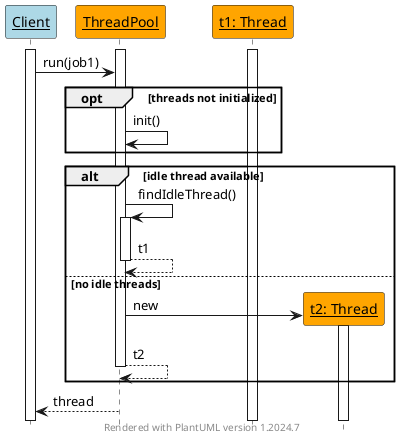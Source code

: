 @startuml
    ' hide footer
    hide footbox

    ' external parts are highlighted in light blue,
    ' thread-safe implementations are highlighted in orange
    ' use "<u> ... </u>" as ... to underline the object name / type and naming the participant,
    ' if you want to be fully UML-compliant
    participant "<u>Client</u>" as Client #lightBlue
    participant "<u>ThreadPool</u>" as ThreadPool #orange
    participant "<u>t1: Thread</u>" as t1 #orange
    participant "<u>t2: Thread</u>" as t2 #orange

    activate Client
    activate ThreadPool
    activate t1
    
	Client -> ThreadPool : run(job1)
	' conditional messages are grouped in opt (optional) fragments (boxes) 
	opt threads not initialized
	   ThreadPool -> ThreadPool : init()
	end

    ' alternatives are grouped by alt fragments (boxes)
	alt idle thread available
	   ThreadPool -> ThreadPool ++ : findIdleThread()
	   ThreadPool --> ThreadPool -- : t1
	else no idle threads
       create t2
       ThreadPool -> t2 ++ : new
       ThreadPool --> ThreadPool -- : t2
	end

    ThreadPool --> Client : thread
	    
footer Rendered with PlantUML version %version()
@enduml